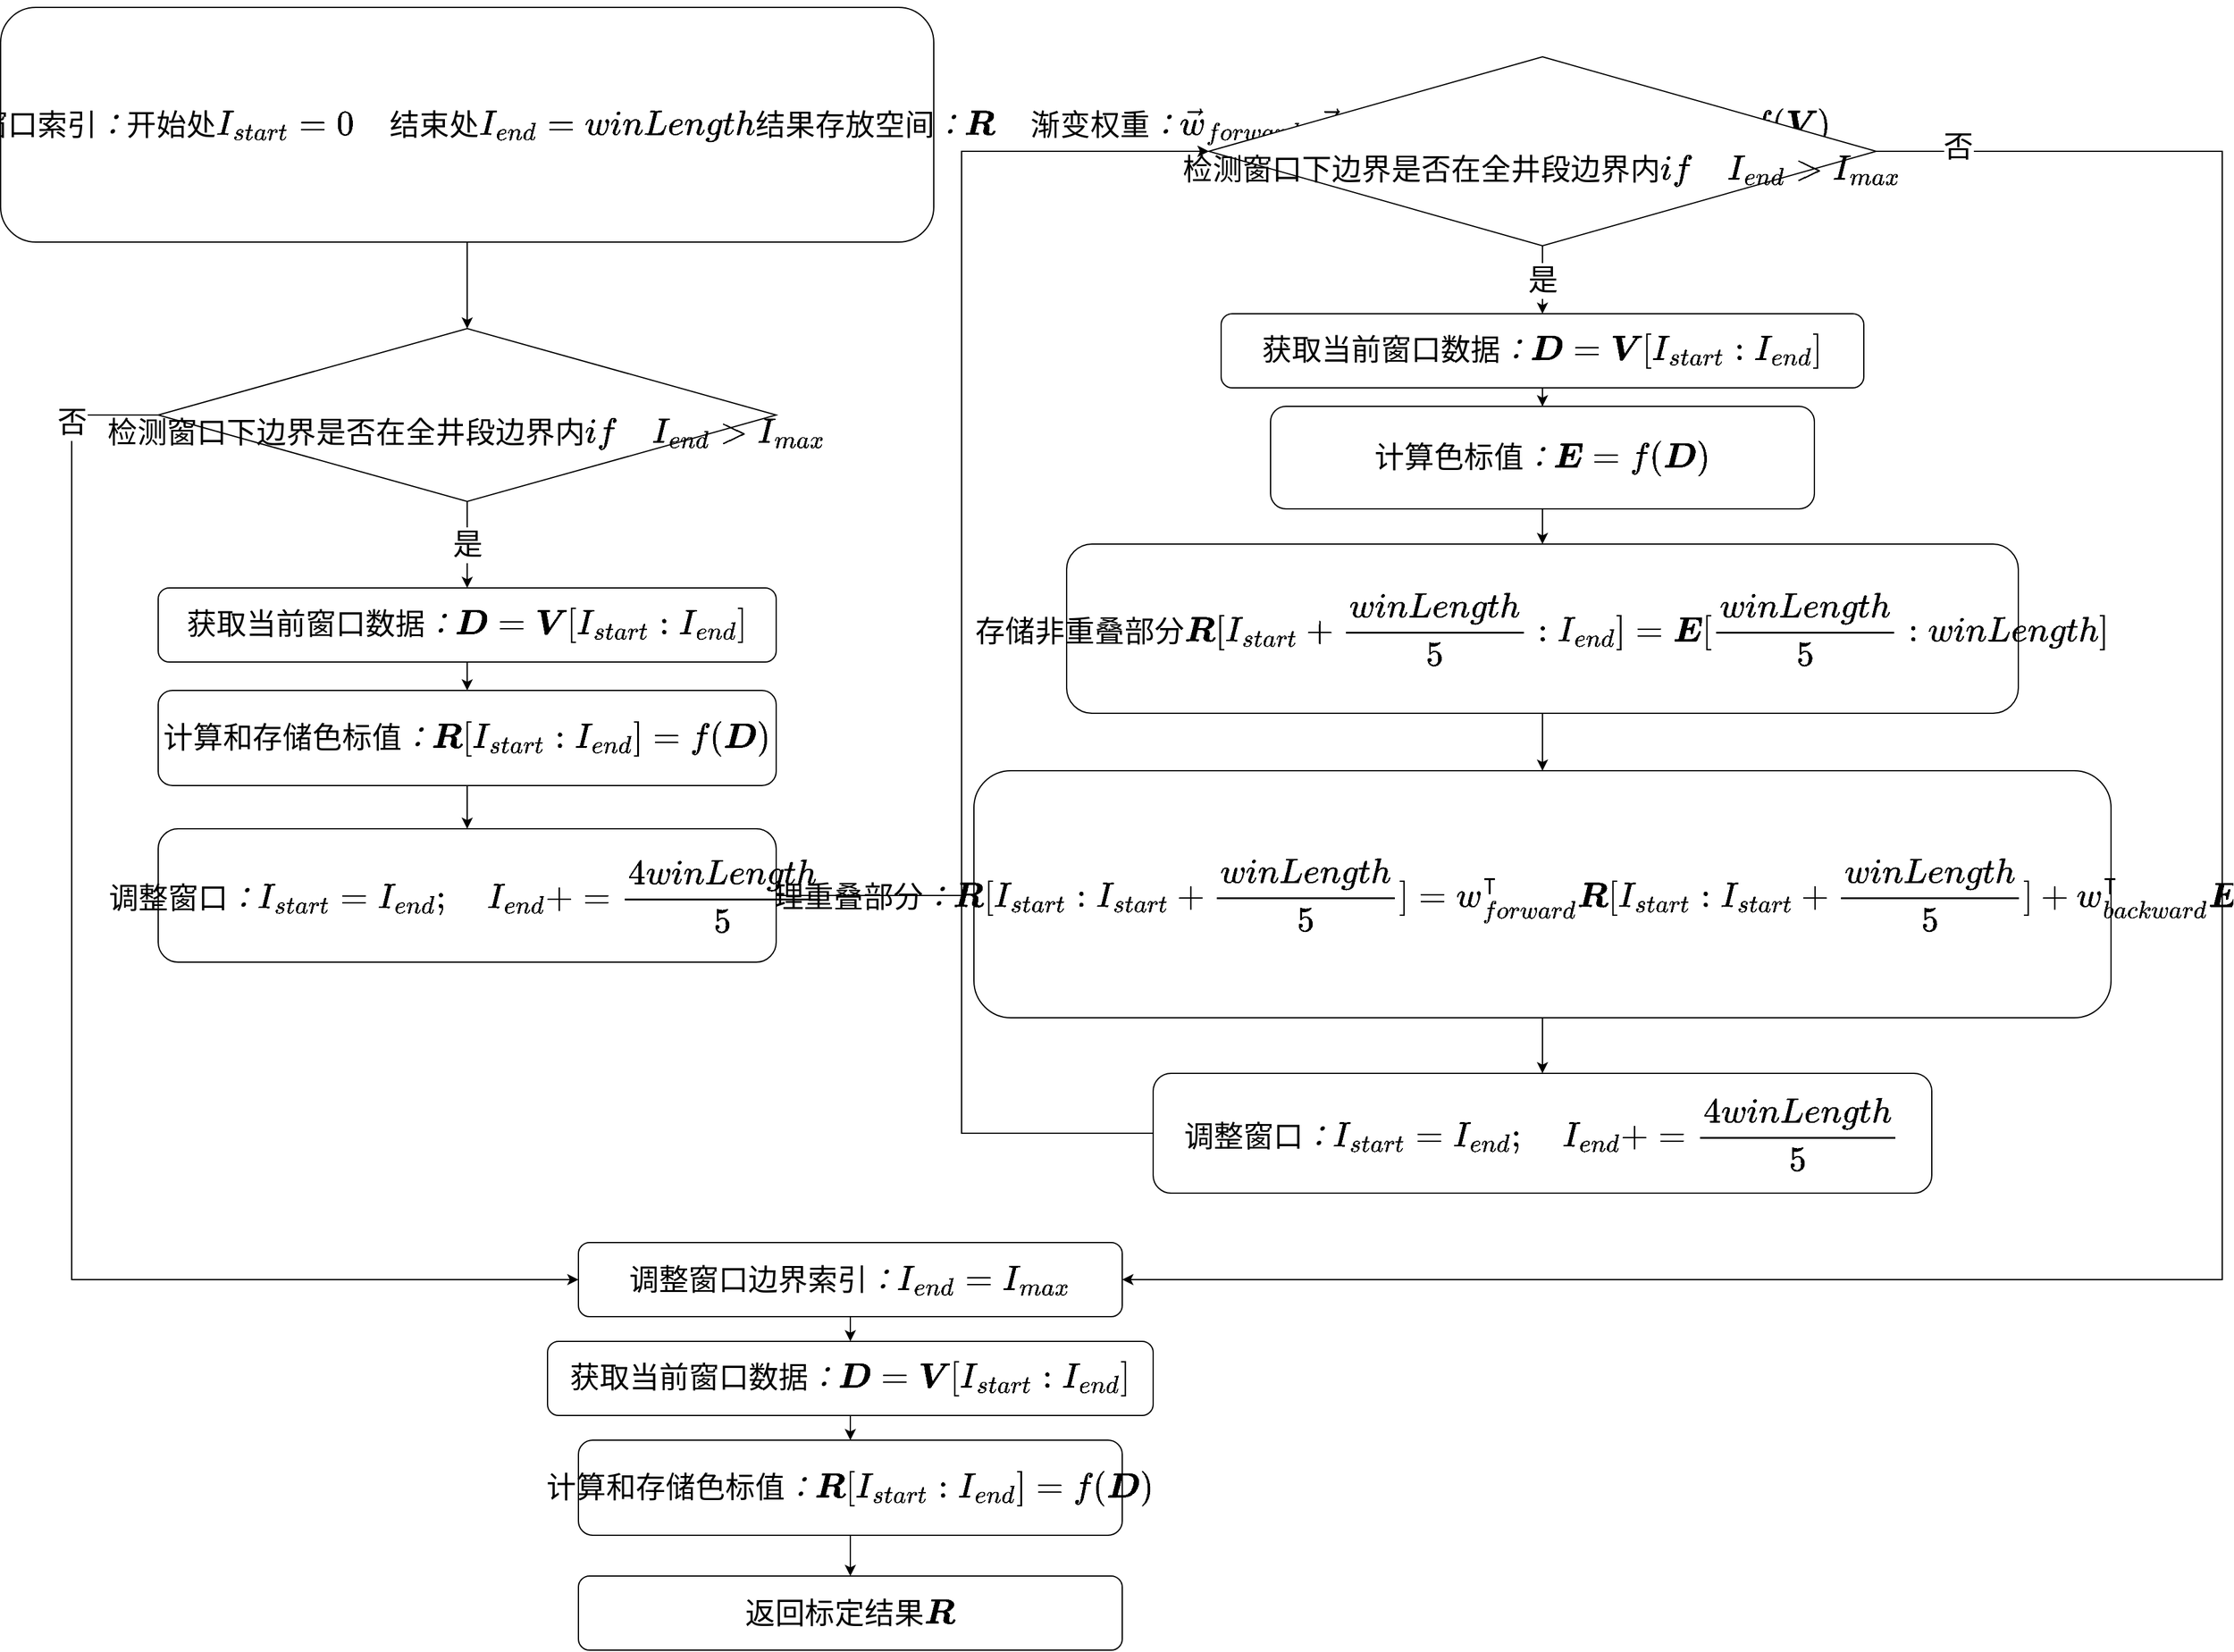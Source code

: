 <mxfile version="15.8.7" type="device"><diagram id="eUYIOFKvyMgUEmC-Uc3z" name="第 1 页"><mxGraphModel dx="3858" dy="2883" grid="1" gridSize="10" guides="1" tooltips="1" connect="1" arrows="1" fold="1" page="1" pageScale="1" pageWidth="827" pageHeight="1169" math="1" shadow="0"><root><mxCell id="0"/><mxCell id="1" parent="0"/><mxCell id="8jU32tr_ILQd-X4d-eHK-1" style="edgeStyle=orthogonalEdgeStyle;rounded=0;orthogonalLoop=1;jettySize=auto;html=1;exitX=0.5;exitY=1;exitDx=0;exitDy=0;entryX=0.5;entryY=0;entryDx=0;entryDy=0;fontSize=24;align=center;" parent="1" source="CVRcZVdKKhM8bhA9CmSV-1" target="CVRcZVdKKhM8bhA9CmSV-12" edge="1"><mxGeometry relative="1" as="geometry"/></mxCell><mxCell id="CVRcZVdKKhM8bhA9CmSV-1" value="$$初始化：\\&lt;br style=&quot;font-size: 24px;&quot;&gt;全井段数据&lt;br style=&quot;font-size: 24px;&quot;&gt;:\boldsymbol{V} \quad 数据长度I_{max} ；窗长winLength\\&lt;br style=&quot;font-size: 24px;&quot;&gt;当前窗口索引：开始处I_{start}=0 \quad 结束处I_{end}=winLength\\&lt;br style=&quot;font-size: 24px;&quot;&gt;结果存放空间：\boldsymbol R \quad 渐变权重：\vec w_{forward},\vec w_{backward}\\&lt;br style=&quot;font-size: 24px;&quot;&gt;&amp;nbsp;\quad 静态色度标定函数：f(\boldsymbol V)$$" style="rounded=1;whiteSpace=wrap;html=1;align=center;fontSize=24;" parent="1" vertex="1"><mxGeometry x="-1147.5" y="-230" width="755" height="190" as="geometry"/></mxCell><mxCell id="CVRcZVdKKhM8bhA9CmSV-51" value="是" style="edgeStyle=orthogonalEdgeStyle;rounded=0;orthogonalLoop=1;jettySize=auto;html=1;fontSize=24;align=center;" parent="1" source="CVRcZVdKKhM8bhA9CmSV-2" target="CVRcZVdKKhM8bhA9CmSV-4" edge="1"><mxGeometry relative="1" as="geometry"/></mxCell><mxCell id="qumZUh_cV0-UL-KWCkWN-6" style="edgeStyle=orthogonalEdgeStyle;rounded=0;orthogonalLoop=1;jettySize=auto;html=1;exitX=1;exitY=0.5;exitDx=0;exitDy=0;entryX=1;entryY=0.5;entryDx=0;entryDy=0;fontSize=24;" edge="1" parent="1" source="CVRcZVdKKhM8bhA9CmSV-2" target="CVRcZVdKKhM8bhA9CmSV-27"><mxGeometry relative="1" as="geometry"><Array as="points"><mxPoint x="650" y="-113"/><mxPoint x="650" y="800"/></Array></mxGeometry></mxCell><mxCell id="qumZUh_cV0-UL-KWCkWN-7" value="否" style="edgeLabel;html=1;align=center;verticalAlign=middle;resizable=0;points=[];fontSize=24;" vertex="1" connectable="0" parent="qumZUh_cV0-UL-KWCkWN-6"><mxGeometry x="-0.937" y="4" relative="1" as="geometry"><mxPoint as="offset"/></mxGeometry></mxCell><mxCell id="CVRcZVdKKhM8bhA9CmSV-2" value="&lt;br style=&quot;font-size: 24px;&quot;&gt;$$检测窗口下边界是否在全井段边界内\\ &lt;br style=&quot;font-size: 24px;&quot;&gt;if \quad I_{end} &amp;gt; I_{max}$$" style="rhombus;whiteSpace=wrap;html=1;fontSize=24;align=center;" parent="1" vertex="1"><mxGeometry x="-170" y="-190" width="540" height="153" as="geometry"/></mxCell><mxCell id="CVRcZVdKKhM8bhA9CmSV-52" value="" style="edgeStyle=orthogonalEdgeStyle;rounded=0;orthogonalLoop=1;jettySize=auto;html=1;fontSize=24;align=center;" parent="1" source="CVRcZVdKKhM8bhA9CmSV-4" target="CVRcZVdKKhM8bhA9CmSV-6" edge="1"><mxGeometry relative="1" as="geometry"/></mxCell><mxCell id="CVRcZVdKKhM8bhA9CmSV-4" value="$$获取当前窗口数据：\boldsymbol D = \boldsymbol V [I_{start}:I_{end}]&lt;br style=&quot;font-size: 24px;&quot;&gt;$$" style="rounded=1;whiteSpace=wrap;html=1;fontSize=24;align=center;" parent="1" vertex="1"><mxGeometry x="-160" y="18" width="520" height="60" as="geometry"/></mxCell><mxCell id="CVRcZVdKKhM8bhA9CmSV-53" value="" style="edgeStyle=orthogonalEdgeStyle;rounded=0;orthogonalLoop=1;jettySize=auto;html=1;fontSize=24;align=center;" parent="1" source="CVRcZVdKKhM8bhA9CmSV-6" target="CVRcZVdKKhM8bhA9CmSV-8" edge="1"><mxGeometry relative="1" as="geometry"/></mxCell><mxCell id="CVRcZVdKKhM8bhA9CmSV-6" value="$$计算色标值：\\ \boldsymbol E = f(\boldsymbol D)&lt;br style=&quot;font-size: 24px;&quot;&gt;$$" style="rounded=1;whiteSpace=wrap;html=1;fontSize=24;align=center;" parent="1" vertex="1"><mxGeometry x="-120" y="93" width="440" height="83" as="geometry"/></mxCell><mxCell id="CVRcZVdKKhM8bhA9CmSV-54" style="edgeStyle=orthogonalEdgeStyle;rounded=0;orthogonalLoop=1;jettySize=auto;html=1;exitX=0.5;exitY=1;exitDx=0;exitDy=0;entryX=0.5;entryY=0;entryDx=0;entryDy=0;fontSize=24;align=center;" parent="1" source="CVRcZVdKKhM8bhA9CmSV-8" target="CVRcZVdKKhM8bhA9CmSV-11" edge="1"><mxGeometry relative="1" as="geometry"/></mxCell><mxCell id="CVRcZVdKKhM8bhA9CmSV-8" value="$$存储非重叠部分\\&lt;br style=&quot;font-size: 24px;&quot;&gt;\boldsymbol R[I_{start}+\frac{winLength}{5}:I_{end}] = \boldsymbol E[\frac{winLength}{5}:winLength]&lt;br style=&quot;font-size: 24px;&quot;&gt;$$" style="rounded=1;whiteSpace=wrap;html=1;fontSize=24;align=center;" parent="1" vertex="1"><mxGeometry x="-285" y="204.5" width="770" height="137" as="geometry"/></mxCell><mxCell id="qumZUh_cV0-UL-KWCkWN-5" style="edgeStyle=orthogonalEdgeStyle;rounded=0;orthogonalLoop=1;jettySize=auto;html=1;exitX=0;exitY=0.5;exitDx=0;exitDy=0;entryX=0;entryY=0.5;entryDx=0;entryDy=0;fontSize=24;" edge="1" parent="1" source="CVRcZVdKKhM8bhA9CmSV-9" target="CVRcZVdKKhM8bhA9CmSV-2"><mxGeometry relative="1" as="geometry"><Array as="points"><mxPoint x="-370" y="682"/><mxPoint x="-370" y="-113"/></Array></mxGeometry></mxCell><mxCell id="CVRcZVdKKhM8bhA9CmSV-9" value="$$调整窗口：I_{start}=I_{end} ;\quad&lt;br style=&quot;font-size: 24px;&quot;&gt;&amp;nbsp;I_{end} += \frac{4winLength}{5}&lt;br style=&quot;font-size: 24px;&quot;&gt;$$" style="rounded=1;whiteSpace=wrap;html=1;fontSize=24;align=center;" parent="1" vertex="1"><mxGeometry x="-215" y="633" width="630" height="97" as="geometry"/></mxCell><mxCell id="CVRcZVdKKhM8bhA9CmSV-55" style="edgeStyle=orthogonalEdgeStyle;rounded=0;orthogonalLoop=1;jettySize=auto;html=1;exitX=0.5;exitY=1;exitDx=0;exitDy=0;fontSize=24;align=center;" parent="1" source="CVRcZVdKKhM8bhA9CmSV-11" target="CVRcZVdKKhM8bhA9CmSV-9" edge="1"><mxGeometry relative="1" as="geometry"/></mxCell><mxCell id="CVRcZVdKKhM8bhA9CmSV-11" value="$$渐变过渡法处理重叠部分：\\&lt;br style=&quot;font-size: 24px;&quot;&gt;\boldsymbol R[I_{start}:I_{start}+\frac{winLength}{5}] = \\&lt;br style=&quot;font-size: 24px;&quot;&gt;w_{forward}^\intercal \boldsymbol R[I_{start}:I_{start}+\frac{winLength}{5}]+w_{backward}^\intercal \boldsymbol E[0:\frac{winLength}{5}]&lt;br style=&quot;font-size: 24px;&quot;&gt;&amp;nbsp;&lt;br style=&quot;font-size: 24px;&quot;&gt;$$" style="rounded=1;whiteSpace=wrap;html=1;fontSize=24;align=center;" parent="1" vertex="1"><mxGeometry x="-360" y="388" width="920" height="200" as="geometry"/></mxCell><mxCell id="CVRcZVdKKhM8bhA9CmSV-28" value="是" style="edgeStyle=orthogonalEdgeStyle;rounded=0;orthogonalLoop=1;jettySize=auto;html=1;exitX=0.5;exitY=1;exitDx=0;exitDy=0;entryX=0.5;entryY=0;entryDx=0;entryDy=0;fontSize=24;align=center;" parent="1" source="CVRcZVdKKhM8bhA9CmSV-12" target="CVRcZVdKKhM8bhA9CmSV-26" edge="1"><mxGeometry relative="1" as="geometry"/></mxCell><mxCell id="qumZUh_cV0-UL-KWCkWN-2" style="edgeStyle=orthogonalEdgeStyle;rounded=0;orthogonalLoop=1;jettySize=auto;html=1;exitX=0;exitY=0.5;exitDx=0;exitDy=0;entryX=0;entryY=0.5;entryDx=0;entryDy=0;fontSize=24;" edge="1" parent="1" source="CVRcZVdKKhM8bhA9CmSV-12" target="CVRcZVdKKhM8bhA9CmSV-27"><mxGeometry relative="1" as="geometry"><Array as="points"><mxPoint x="-1090" y="100"/><mxPoint x="-1090" y="800"/></Array></mxGeometry></mxCell><mxCell id="qumZUh_cV0-UL-KWCkWN-3" value="否" style="edgeLabel;html=1;align=center;verticalAlign=middle;resizable=0;points=[];fontSize=24;labelBackgroundColor=default;" vertex="1" connectable="0" parent="qumZUh_cV0-UL-KWCkWN-2"><mxGeometry x="-0.873" relative="1" as="geometry"><mxPoint y="1" as="offset"/></mxGeometry></mxCell><mxCell id="CVRcZVdKKhM8bhA9CmSV-12" value="&lt;br style=&quot;font-size: 24px;&quot;&gt;$$检测窗口下边界是否在全井段边界内\\ &lt;br style=&quot;font-size: 24px;&quot;&gt;if \quad I_{end} &amp;gt; I_{max}$$" style="rhombus;whiteSpace=wrap;html=1;fontSize=24;align=center;" parent="1" vertex="1"><mxGeometry x="-1020" y="30" width="500" height="140" as="geometry"/></mxCell><mxCell id="CVRcZVdKKhM8bhA9CmSV-38" value="" style="edgeStyle=orthogonalEdgeStyle;rounded=0;orthogonalLoop=1;jettySize=auto;html=1;fontSize=24;align=center;" parent="1" source="CVRcZVdKKhM8bhA9CmSV-23" target="CVRcZVdKKhM8bhA9CmSV-25" edge="1"><mxGeometry relative="1" as="geometry"/></mxCell><mxCell id="CVRcZVdKKhM8bhA9CmSV-23" value="$$计算和存储色标值：\\ \boldsymbol R[I_{start}:I_{end}]&amp;nbsp;&lt;br style=&quot;font-size: 24px;&quot;&gt;&amp;nbsp;= f(\boldsymbol D)&lt;br style=&quot;font-size: 24px;&quot;&gt;$$" style="rounded=1;whiteSpace=wrap;html=1;fontSize=24;align=center;" parent="1" vertex="1"><mxGeometry x="-1020" y="323" width="500" height="77" as="geometry"/></mxCell><mxCell id="qumZUh_cV0-UL-KWCkWN-4" style="edgeStyle=orthogonalEdgeStyle;rounded=0;orthogonalLoop=1;jettySize=auto;html=1;exitX=1;exitY=0.5;exitDx=0;exitDy=0;entryX=0;entryY=0.5;entryDx=0;entryDy=0;fontSize=24;" edge="1" parent="1" source="CVRcZVdKKhM8bhA9CmSV-25" target="CVRcZVdKKhM8bhA9CmSV-2"><mxGeometry relative="1" as="geometry"><Array as="points"><mxPoint x="-370" y="489"/><mxPoint x="-370" y="-113"/></Array></mxGeometry></mxCell><mxCell id="CVRcZVdKKhM8bhA9CmSV-25" value="$$调整窗口：\\&lt;br style=&quot;font-size: 24px;&quot;&gt;I_{start}=I_{end} ;\quad&lt;br style=&quot;font-size: 24px;&quot;&gt;&amp;nbsp;I_{end} += \frac{4winLength}{5}&lt;br style=&quot;font-size: 24px;&quot;&gt;$$" style="rounded=1;whiteSpace=wrap;html=1;fontSize=24;align=center;" parent="1" vertex="1"><mxGeometry x="-1020" y="435" width="500" height="108" as="geometry"/></mxCell><mxCell id="CVRcZVdKKhM8bhA9CmSV-36" style="edgeStyle=orthogonalEdgeStyle;rounded=0;orthogonalLoop=1;jettySize=auto;html=1;exitX=0.5;exitY=1;exitDx=0;exitDy=0;fontSize=24;align=center;" parent="1" source="CVRcZVdKKhM8bhA9CmSV-26" target="CVRcZVdKKhM8bhA9CmSV-23" edge="1"><mxGeometry relative="1" as="geometry"/></mxCell><mxCell id="CVRcZVdKKhM8bhA9CmSV-26" value="$$获取当前窗口数据：\boldsymbol D = \boldsymbol V [I_{start}:I_{end}]&lt;br style=&quot;font-size: 24px;&quot;&gt;$$" style="rounded=1;whiteSpace=wrap;html=1;fontSize=24;align=center;" parent="1" vertex="1"><mxGeometry x="-1020" y="240" width="500" height="60" as="geometry"/></mxCell><mxCell id="CVRcZVdKKhM8bhA9CmSV-44" style="edgeStyle=orthogonalEdgeStyle;rounded=0;orthogonalLoop=1;jettySize=auto;html=1;exitX=0.5;exitY=1;exitDx=0;exitDy=0;entryX=0.5;entryY=0;entryDx=0;entryDy=0;fontSize=24;align=center;" parent="1" source="CVRcZVdKKhM8bhA9CmSV-27" target="CVRcZVdKKhM8bhA9CmSV-43" edge="1"><mxGeometry relative="1" as="geometry"/></mxCell><mxCell id="CVRcZVdKKhM8bhA9CmSV-27" value="$$调整窗口边界索引：I_{end}=I_{max}$$" style="rounded=1;whiteSpace=wrap;html=1;fontSize=24;align=center;" parent="1" vertex="1"><mxGeometry x="-680" y="770" width="440" height="60" as="geometry"/></mxCell><mxCell id="CVRcZVdKKhM8bhA9CmSV-62" style="edgeStyle=orthogonalEdgeStyle;rounded=0;orthogonalLoop=1;jettySize=auto;html=1;exitX=0.5;exitY=1;exitDx=0;exitDy=0;entryX=0.5;entryY=0;entryDx=0;entryDy=0;fontSize=24;align=center;" parent="1" source="CVRcZVdKKhM8bhA9CmSV-40" target="CVRcZVdKKhM8bhA9CmSV-45" edge="1"><mxGeometry relative="1" as="geometry"/></mxCell><mxCell id="CVRcZVdKKhM8bhA9CmSV-40" value="$$计算和存储色标值：\\ \boldsymbol R[I_{start}:I_{end}]&amp;nbsp;&lt;br style=&quot;font-size: 24px;&quot;&gt;&amp;nbsp;= f(\boldsymbol D)&lt;br style=&quot;font-size: 24px;&quot;&gt;$$" style="rounded=1;whiteSpace=wrap;html=1;fontSize=24;align=center;" parent="1" vertex="1"><mxGeometry x="-680" y="930" width="440" height="77" as="geometry"/></mxCell><mxCell id="CVRcZVdKKhM8bhA9CmSV-42" style="edgeStyle=orthogonalEdgeStyle;rounded=0;orthogonalLoop=1;jettySize=auto;html=1;exitX=0.5;exitY=1;exitDx=0;exitDy=0;fontSize=24;align=center;" parent="1" source="CVRcZVdKKhM8bhA9CmSV-43" target="CVRcZVdKKhM8bhA9CmSV-40" edge="1"><mxGeometry relative="1" as="geometry"/></mxCell><mxCell id="CVRcZVdKKhM8bhA9CmSV-43" value="$$获取当前窗口数据：\boldsymbol D = \boldsymbol V [I_{start}:I_{end}]&lt;br style=&quot;font-size: 24px;&quot;&gt;$$" style="rounded=1;whiteSpace=wrap;html=1;fontSize=24;align=center;" parent="1" vertex="1"><mxGeometry x="-705" y="850" width="490" height="60" as="geometry"/></mxCell><mxCell id="CVRcZVdKKhM8bhA9CmSV-45" value="$$返回标定结果\boldsymbol R&lt;br style=&quot;font-size: 24px;&quot;&gt;$$" style="rounded=1;whiteSpace=wrap;html=1;fontSize=24;align=center;" parent="1" vertex="1"><mxGeometry x="-680" y="1040" width="440" height="60" as="geometry"/></mxCell></root></mxGraphModel></diagram></mxfile>